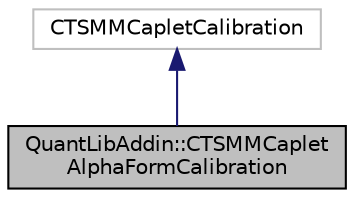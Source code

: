 digraph "QuantLibAddin::CTSMMCapletAlphaFormCalibration"
{
  edge [fontname="Helvetica",fontsize="10",labelfontname="Helvetica",labelfontsize="10"];
  node [fontname="Helvetica",fontsize="10",shape=record];
  Node2 [label="QuantLibAddin::CTSMMCaplet\lAlphaFormCalibration",height=0.2,width=0.4,color="black", fillcolor="grey75", style="filled", fontcolor="black"];
  Node3 -> Node2 [dir="back",color="midnightblue",fontsize="10",style="solid",fontname="Helvetica"];
  Node3 [label="CTSMMCapletCalibration",height=0.2,width=0.4,color="grey75", fillcolor="white", style="filled"];
}
